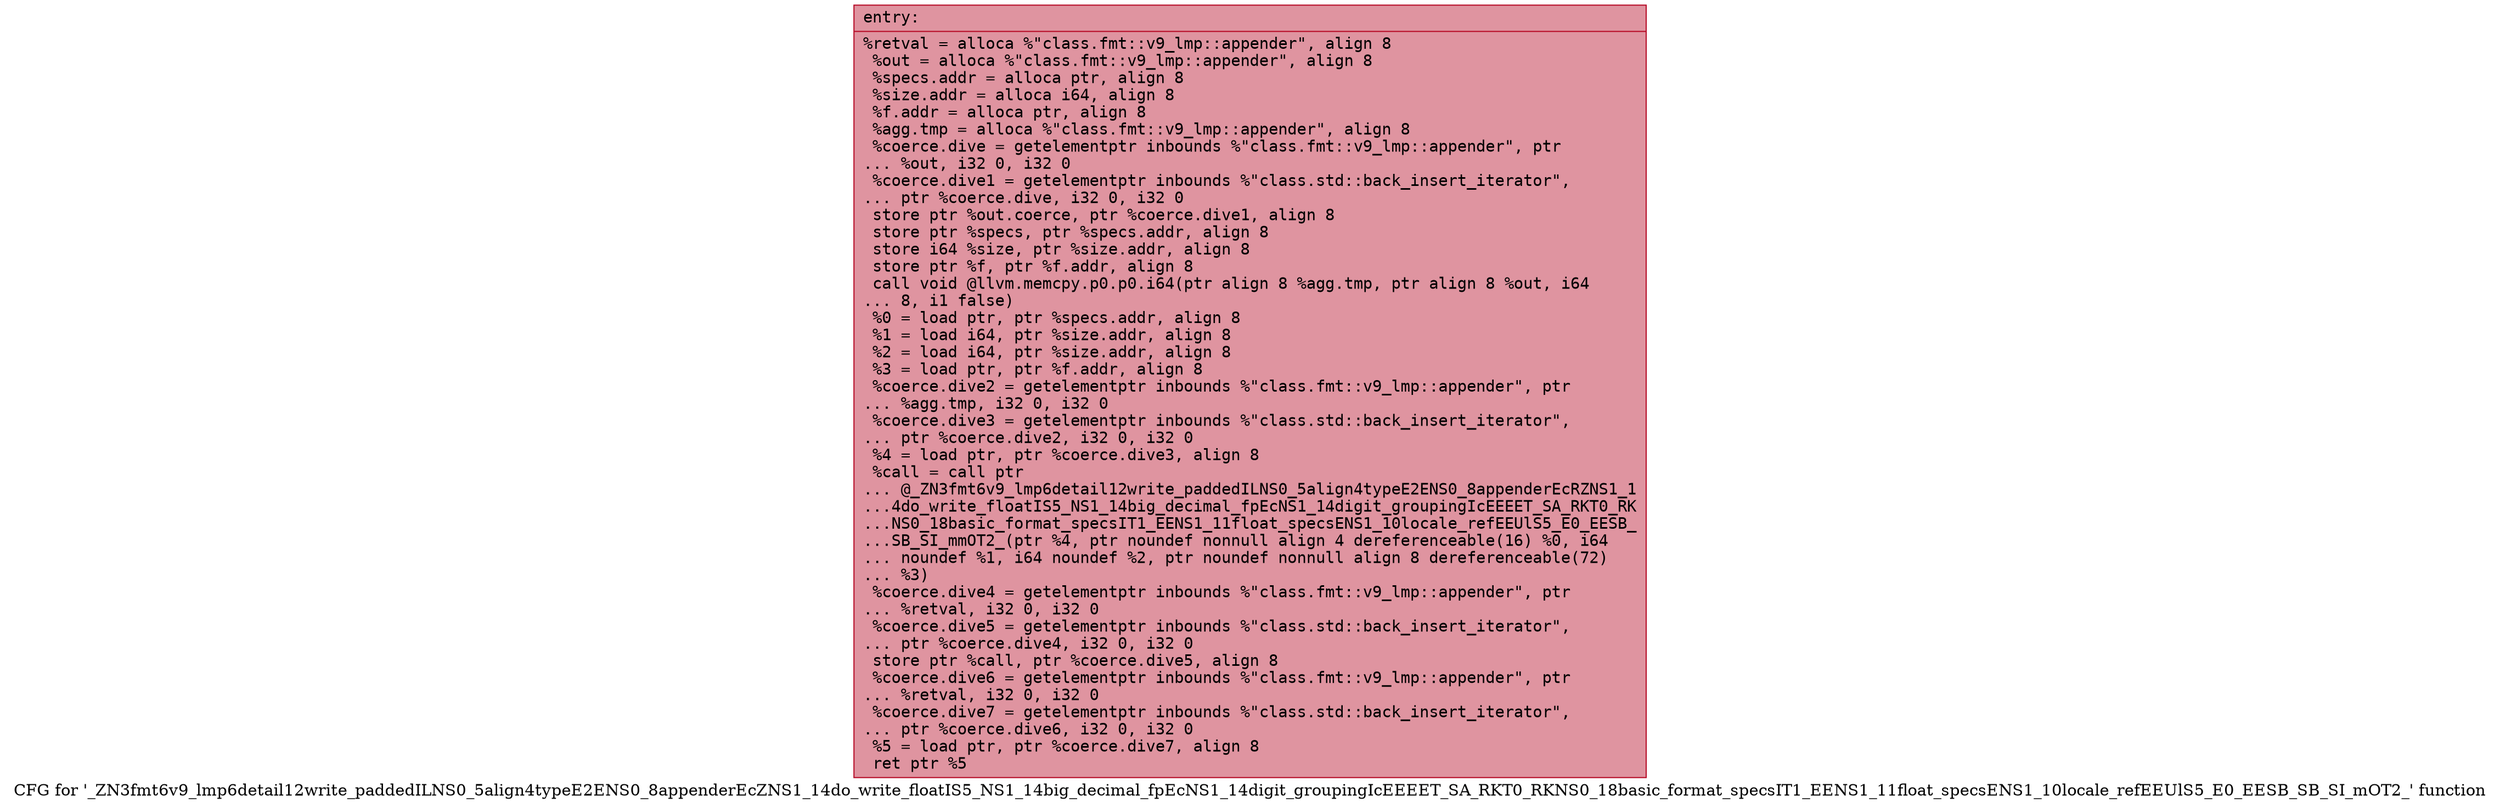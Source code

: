 digraph "CFG for '_ZN3fmt6v9_lmp6detail12write_paddedILNS0_5align4typeE2ENS0_8appenderEcZNS1_14do_write_floatIS5_NS1_14big_decimal_fpEcNS1_14digit_groupingIcEEEET_SA_RKT0_RKNS0_18basic_format_specsIT1_EENS1_11float_specsENS1_10locale_refEEUlS5_E0_EESB_SB_SI_mOT2_' function" {
	label="CFG for '_ZN3fmt6v9_lmp6detail12write_paddedILNS0_5align4typeE2ENS0_8appenderEcZNS1_14do_write_floatIS5_NS1_14big_decimal_fpEcNS1_14digit_groupingIcEEEET_SA_RKT0_RKNS0_18basic_format_specsIT1_EENS1_11float_specsENS1_10locale_refEEUlS5_E0_EESB_SB_SI_mOT2_' function";

	Node0x556bfecc9aa0 [shape=record,color="#b70d28ff", style=filled, fillcolor="#b70d2870" fontname="Courier",label="{entry:\l|  %retval = alloca %\"class.fmt::v9_lmp::appender\", align 8\l  %out = alloca %\"class.fmt::v9_lmp::appender\", align 8\l  %specs.addr = alloca ptr, align 8\l  %size.addr = alloca i64, align 8\l  %f.addr = alloca ptr, align 8\l  %agg.tmp = alloca %\"class.fmt::v9_lmp::appender\", align 8\l  %coerce.dive = getelementptr inbounds %\"class.fmt::v9_lmp::appender\", ptr\l... %out, i32 0, i32 0\l  %coerce.dive1 = getelementptr inbounds %\"class.std::back_insert_iterator\",\l... ptr %coerce.dive, i32 0, i32 0\l  store ptr %out.coerce, ptr %coerce.dive1, align 8\l  store ptr %specs, ptr %specs.addr, align 8\l  store i64 %size, ptr %size.addr, align 8\l  store ptr %f, ptr %f.addr, align 8\l  call void @llvm.memcpy.p0.p0.i64(ptr align 8 %agg.tmp, ptr align 8 %out, i64\l... 8, i1 false)\l  %0 = load ptr, ptr %specs.addr, align 8\l  %1 = load i64, ptr %size.addr, align 8\l  %2 = load i64, ptr %size.addr, align 8\l  %3 = load ptr, ptr %f.addr, align 8\l  %coerce.dive2 = getelementptr inbounds %\"class.fmt::v9_lmp::appender\", ptr\l... %agg.tmp, i32 0, i32 0\l  %coerce.dive3 = getelementptr inbounds %\"class.std::back_insert_iterator\",\l... ptr %coerce.dive2, i32 0, i32 0\l  %4 = load ptr, ptr %coerce.dive3, align 8\l  %call = call ptr\l... @_ZN3fmt6v9_lmp6detail12write_paddedILNS0_5align4typeE2ENS0_8appenderEcRZNS1_1\l...4do_write_floatIS5_NS1_14big_decimal_fpEcNS1_14digit_groupingIcEEEET_SA_RKT0_RK\l...NS0_18basic_format_specsIT1_EENS1_11float_specsENS1_10locale_refEEUlS5_E0_EESB_\l...SB_SI_mmOT2_(ptr %4, ptr noundef nonnull align 4 dereferenceable(16) %0, i64\l... noundef %1, i64 noundef %2, ptr noundef nonnull align 8 dereferenceable(72)\l... %3)\l  %coerce.dive4 = getelementptr inbounds %\"class.fmt::v9_lmp::appender\", ptr\l... %retval, i32 0, i32 0\l  %coerce.dive5 = getelementptr inbounds %\"class.std::back_insert_iterator\",\l... ptr %coerce.dive4, i32 0, i32 0\l  store ptr %call, ptr %coerce.dive5, align 8\l  %coerce.dive6 = getelementptr inbounds %\"class.fmt::v9_lmp::appender\", ptr\l... %retval, i32 0, i32 0\l  %coerce.dive7 = getelementptr inbounds %\"class.std::back_insert_iterator\",\l... ptr %coerce.dive6, i32 0, i32 0\l  %5 = load ptr, ptr %coerce.dive7, align 8\l  ret ptr %5\l}"];
}
